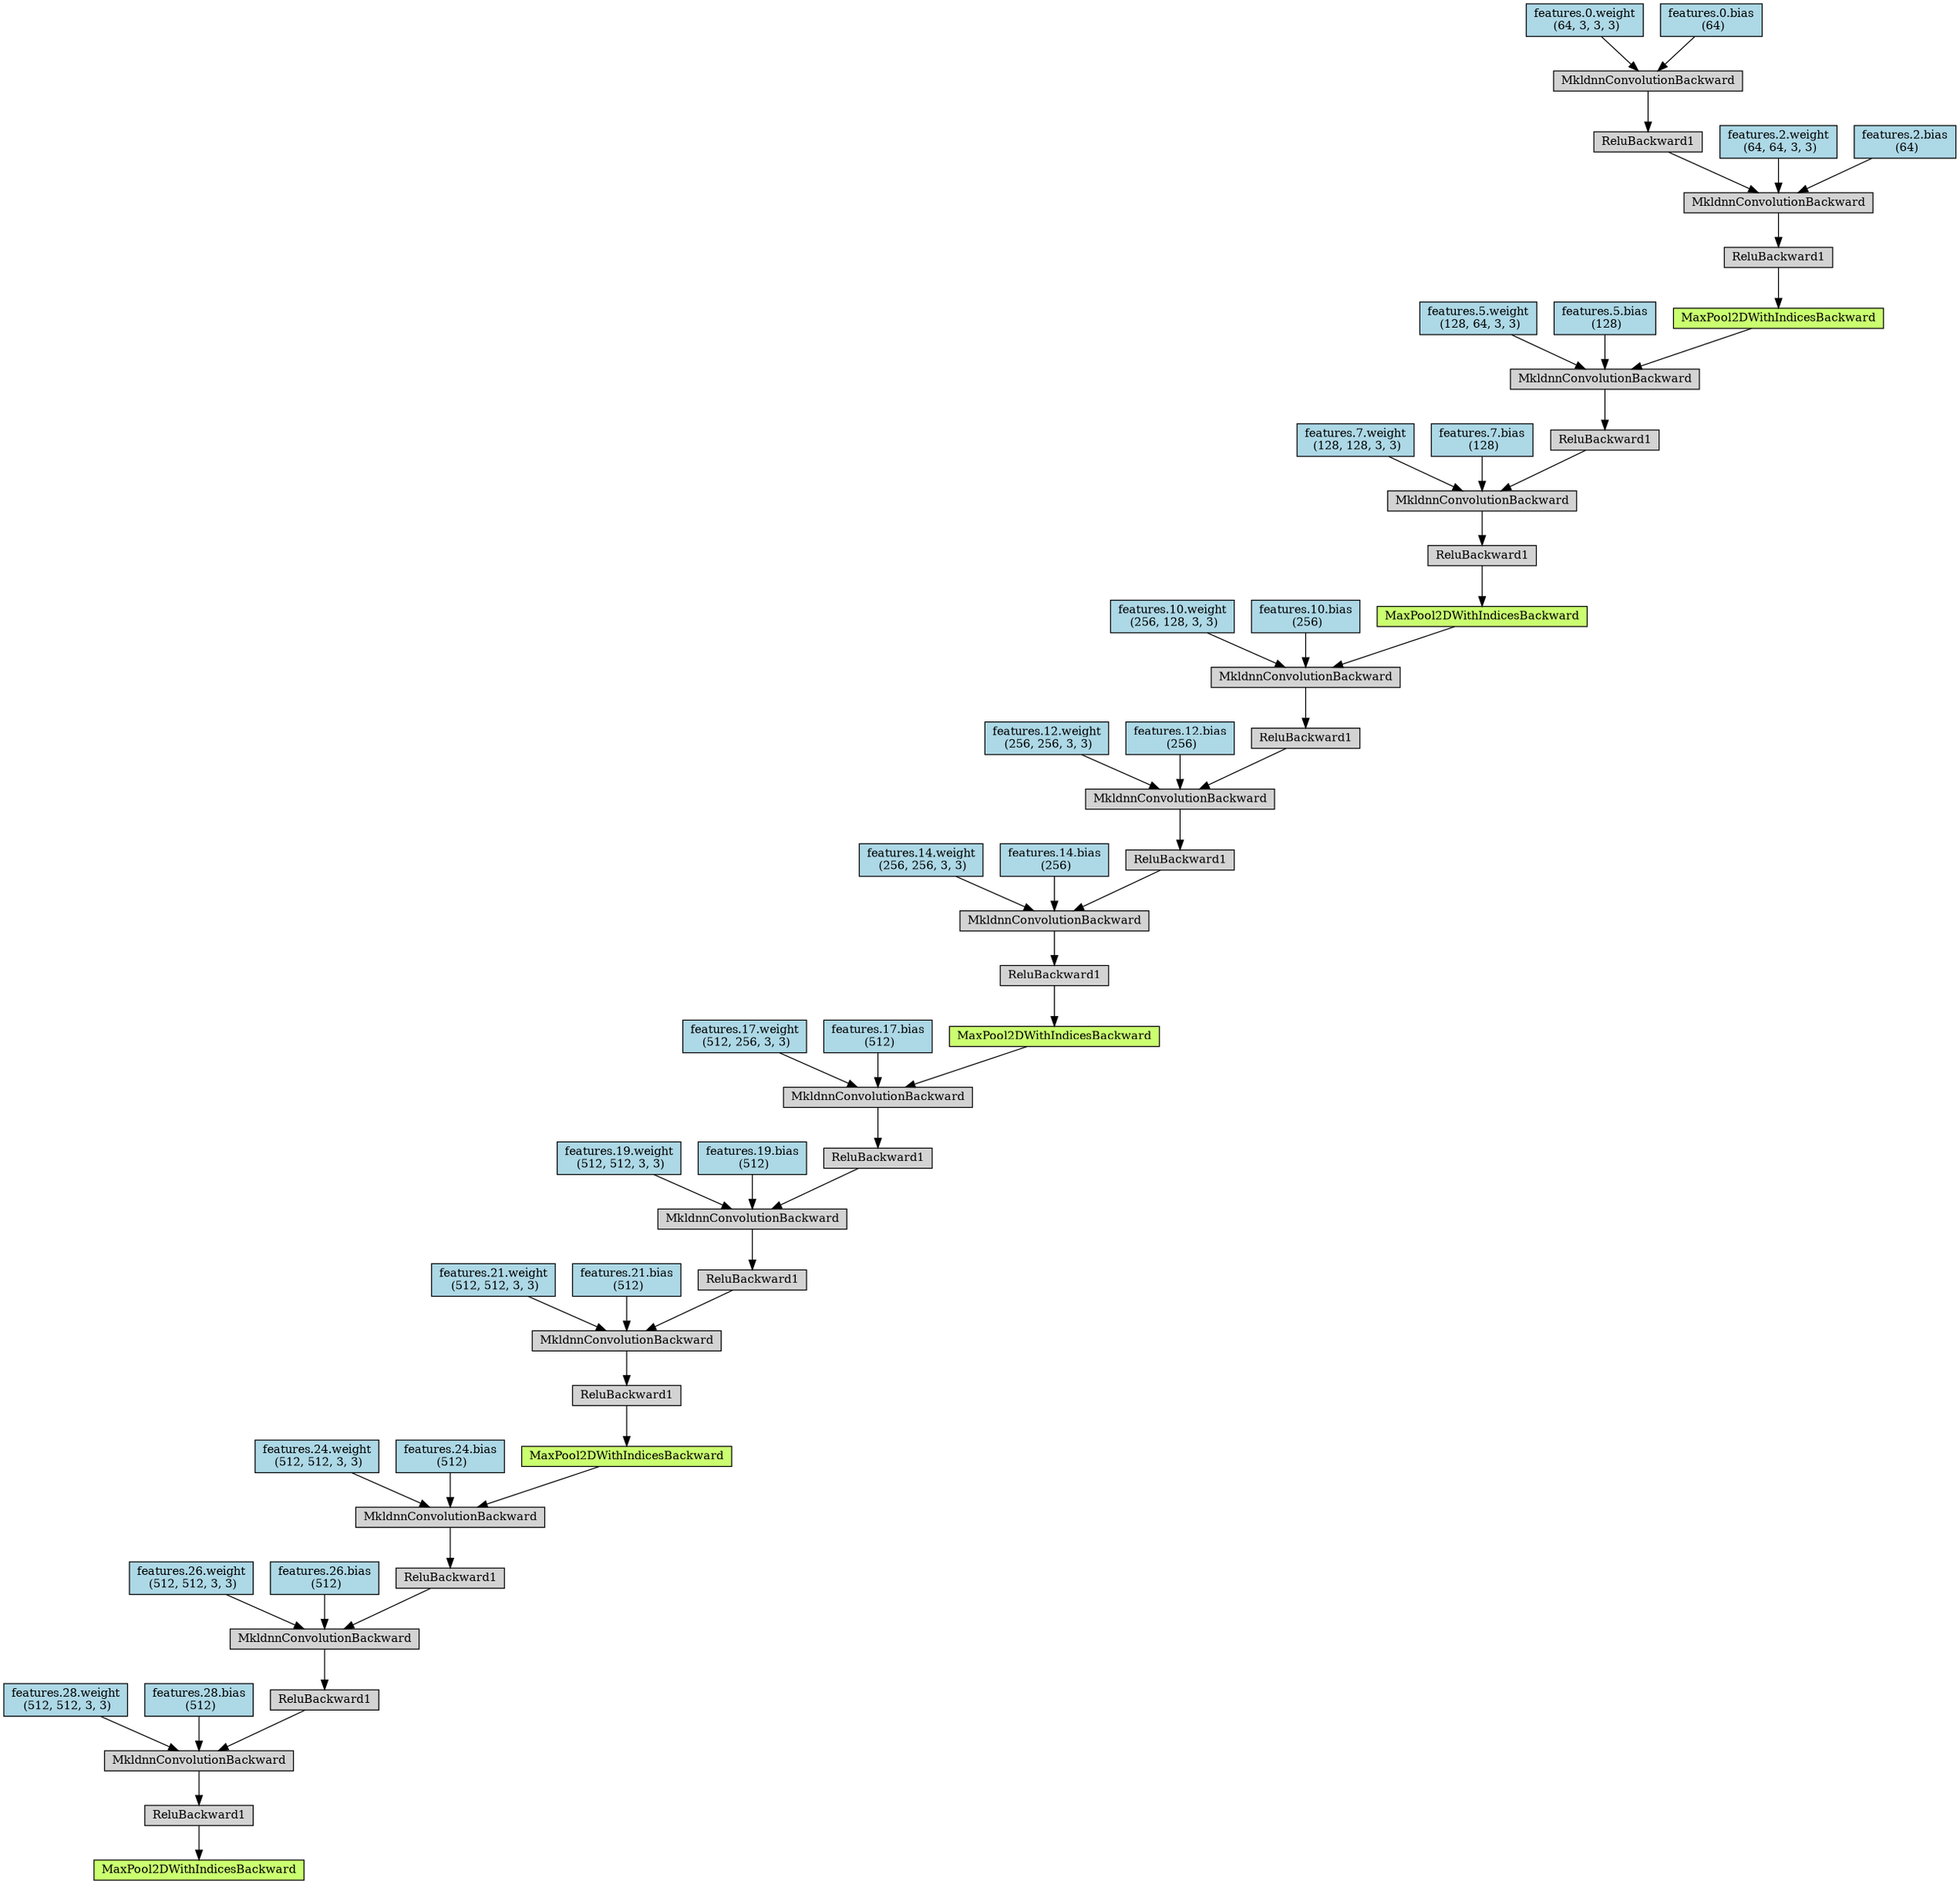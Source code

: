 digraph {
	graph [size="16.95,16.95"]
	node [align=left fontsize=12 height=0.2 ranksep=0.1 shape=box style=filled]
	140075915143248 [label=MaxPool2DWithIndicesBackward fillcolor=darkolivegreen1]
	140075915143568 -> 140075915143248
	140075915143568 [label=ReluBackward1]
	140075915143696 -> 140075915143568
	140075915143696 [label=MkldnnConvolutionBackward]
	140075915143824 -> 140075915143696
	140075915143824 [label=ReluBackward1]
	140075915144144 -> 140075915143824
	140075915144144 [label=MkldnnConvolutionBackward]
	140075915144272 -> 140075915144144
	140075915144272 [label="features.0.weight
 (64, 3, 3, 3)" fillcolor=lightblue]
	140075915143888 -> 140075915144144
	140075915143888 [label="features.0.bias
 (64)" fillcolor=lightblue]
	140075915143952 -> 140075915143696
	140075915143952 [label="features.2.weight
 (64, 64, 3, 3)" fillcolor=lightblue]
	140075915144016 -> 140075915143696
	140075915144016 [label="features.2.bias
 (64)" fillcolor=lightblue]
	140075915143312 [label=MaxPool2DWithIndicesBackward fillcolor=darkolivegreen1]
	140075915143632 -> 140075915143312
	140075915143632 [label=ReluBackward1]
	140075915144080 -> 140075915143632
	140075915144080 [label=MkldnnConvolutionBackward]
	140075915144208 -> 140075915144080
	140075915144208 [label=ReluBackward1]
	140075915144656 -> 140075915144208
	140075915144656 [label=MkldnnConvolutionBackward]
	140075915143248 -> 140075915144656
	140075915144528 -> 140075915144656
	140075915144528 [label="features.5.weight
 (128, 64, 3, 3)" fillcolor=lightblue]
	140075915145040 -> 140075915144656
	140075915145040 [label="features.5.bias
 (128)" fillcolor=lightblue]
	140075915144464 -> 140075915144080
	140075915144464 [label="features.7.weight
 (128, 128, 3, 3)" fillcolor=lightblue]
	140075915144400 -> 140075915144080
	140075915144400 [label="features.7.bias
 (128)" fillcolor=lightblue]
	140075915143376 [label=MaxPool2DWithIndicesBackward fillcolor=darkolivegreen1]
	140075915143760 -> 140075915143376
	140075915143760 [label=ReluBackward1]
	140075915144720 -> 140075915143760
	140075915144720 [label=MkldnnConvolutionBackward]
	140075915144592 -> 140075915144720
	140075915144592 [label=ReluBackward1]
	140075915169872 -> 140075915144592
	140075915169872 [label=MkldnnConvolutionBackward]
	140075915170000 -> 140075915169872
	140075915170000 [label=ReluBackward1]
	140075915170256 -> 140075915170000
	140075915170256 [label=MkldnnConvolutionBackward]
	140075915143312 -> 140075915170256
	140075915170384 -> 140075915170256
	140075915170384 [label="features.10.weight
 (256, 128, 3, 3)" fillcolor=lightblue]
	140075915170448 -> 140075915170256
	140075915170448 [label="features.10.bias
 (256)" fillcolor=lightblue]
	140075915170064 -> 140075915169872
	140075915170064 [label="features.12.weight
 (256, 256, 3, 3)" fillcolor=lightblue]
	140075915170128 -> 140075915169872
	140075915170128 [label="features.12.bias
 (256)" fillcolor=lightblue]
	140075915145104 -> 140075915144720
	140075915145104 [label="features.14.weight
 (256, 256, 3, 3)" fillcolor=lightblue]
	140075915145168 -> 140075915144720
	140075915145168 [label="features.14.bias
 (256)" fillcolor=lightblue]
	140075915143440 [label=MaxPool2DWithIndicesBackward fillcolor=darkolivegreen1]
	140075915144336 -> 140075915143440
	140075915144336 [label=ReluBackward1]
	140075915144912 -> 140075915144336
	140075915144912 [label=MkldnnConvolutionBackward]
	140075915169936 -> 140075915144912
	140075915169936 [label=ReluBackward1]
	140075915170576 -> 140075915169936
	140075915170576 [label=MkldnnConvolutionBackward]
	140075915170768 -> 140075915170576
	140075915170768 [label=ReluBackward1]
	140075915171024 -> 140075915170768
	140075915171024 [label=MkldnnConvolutionBackward]
	140075915143376 -> 140075915171024
	140075915171152 -> 140075915171024
	140075915171152 [label="features.17.weight
 (512, 256, 3, 3)" fillcolor=lightblue]
	140075915171216 -> 140075915171024
	140075915171216 [label="features.17.bias
 (512)" fillcolor=lightblue]
	140075915170832 -> 140075915170576
	140075915170832 [label="features.19.weight
 (512, 512, 3, 3)" fillcolor=lightblue]
	140075915170896 -> 140075915170576
	140075915170896 [label="features.19.bias
 (512)" fillcolor=lightblue]
	140075915170192 -> 140075915144912
	140075915170192 [label="features.21.weight
 (512, 512, 3, 3)" fillcolor=lightblue]
	140075915170320 -> 140075915144912
	140075915170320 [label="features.21.bias
 (512)" fillcolor=lightblue]
	140075915143504 [label=MaxPool2DWithIndicesBackward fillcolor=darkolivegreen1]
	140075915144976 -> 140075915143504
	140075915144976 [label=ReluBackward1]
	140075915170512 -> 140075915144976
	140075915170512 [label=MkldnnConvolutionBackward]
	140075915170704 -> 140075915170512
	140075915170704 [label=ReluBackward1]
	140075915171344 -> 140075915170704
	140075915171344 [label=MkldnnConvolutionBackward]
	140075915171536 -> 140075915171344
	140075915171536 [label=ReluBackward1]
	140075915171792 -> 140075915171536
	140075915171792 [label=MkldnnConvolutionBackward]
	140075915143440 -> 140075915171792
	140075915171920 -> 140075915171792
	140075915171920 [label="features.24.weight
 (512, 512, 3, 3)" fillcolor=lightblue]
	140075915171984 -> 140075915171792
	140075915171984 [label="features.24.bias
 (512)" fillcolor=lightblue]
	140075915171600 -> 140075915171344
	140075915171600 [label="features.26.weight
 (512, 512, 3, 3)" fillcolor=lightblue]
	140075915171664 -> 140075915171344
	140075915171664 [label="features.26.bias
 (512)" fillcolor=lightblue]
	140075915171280 -> 140075915170512
	140075915171280 [label="features.28.weight
 (512, 512, 3, 3)" fillcolor=lightblue]
	140075915171088 -> 140075915170512
	140075915171088 [label="features.28.bias
 (512)" fillcolor=lightblue]
}
